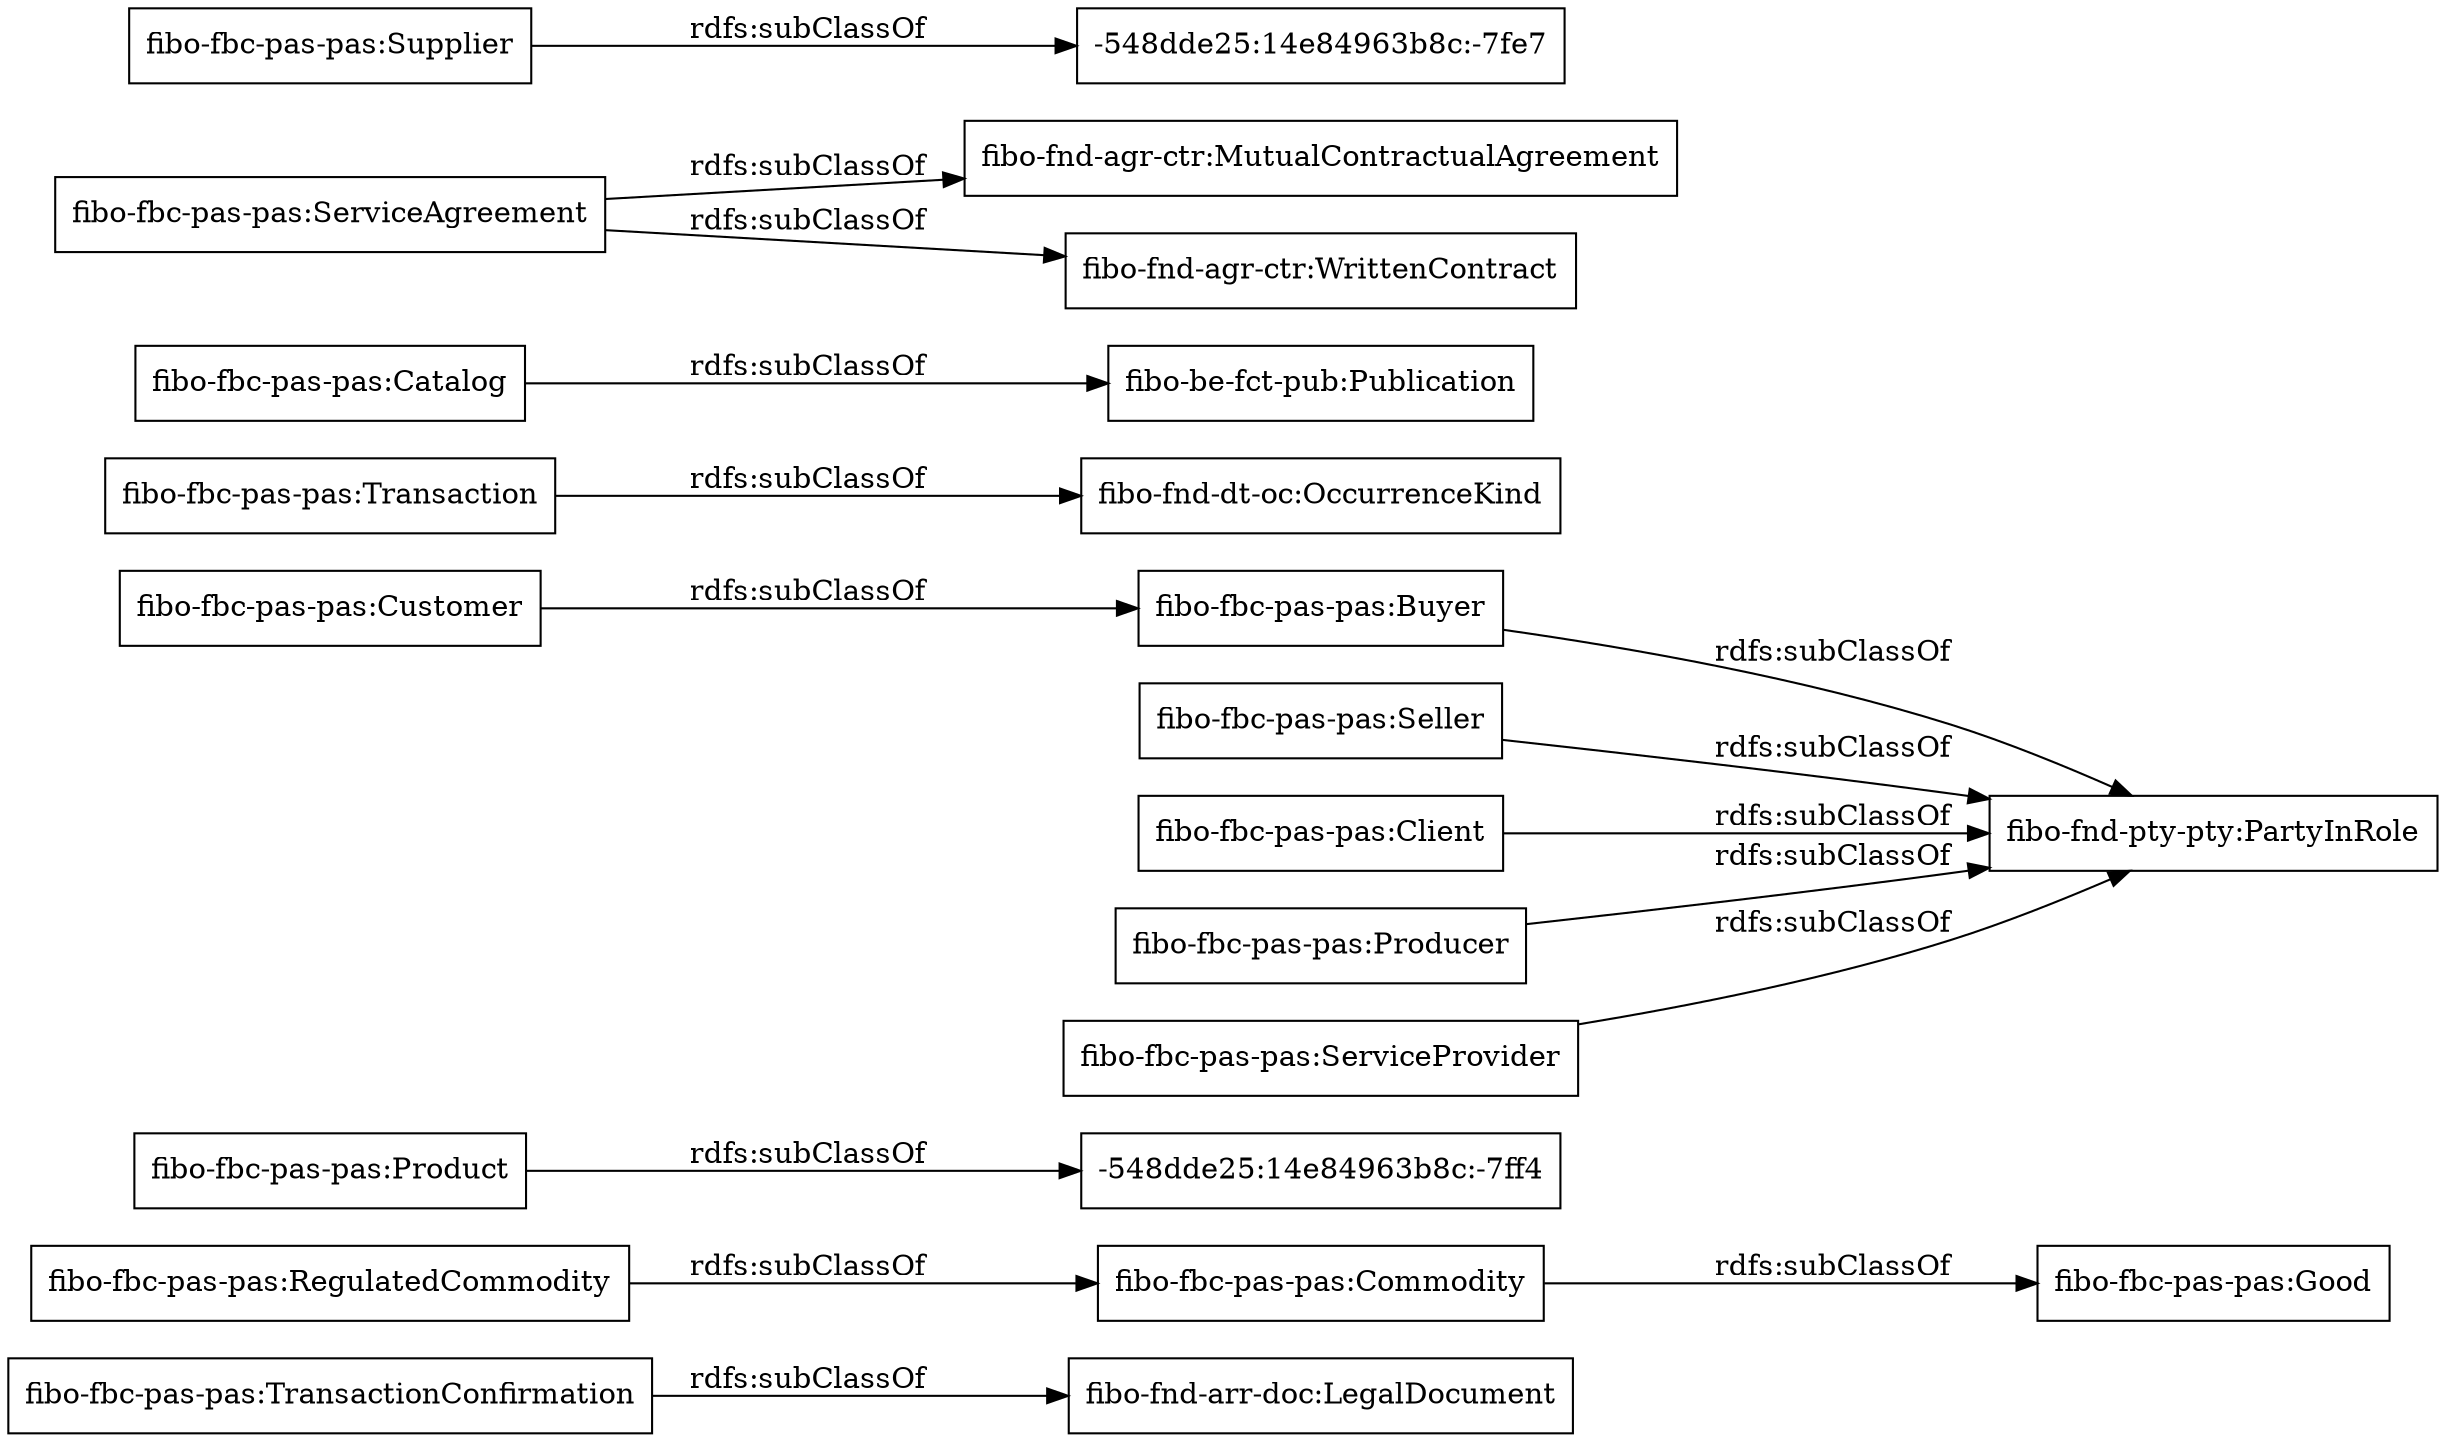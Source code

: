 digraph ar2dtool_diagram { 
rankdir=LR;
size="1000"
node [shape = rectangle, color="black"]; "fibo-fbc-pas-pas:TransactionConfirmation" "fibo-fbc-pas-pas:Good" "fibo-fbc-pas-pas:Product" "fibo-fbc-pas-pas:Customer" "fibo-fbc-pas-pas:Commodity" "fibo-fbc-pas-pas:Seller" "fibo-fbc-pas-pas:Transaction" "fibo-fbc-pas-pas:Client" "-548dde25:14e84963b8c:-7ff4" "fibo-fbc-pas-pas:Catalog" "fibo-fbc-pas-pas:ServiceAgreement" "fibo-fbc-pas-pas:RegulatedCommodity" "fibo-fbc-pas-pas:Producer" "fibo-fbc-pas-pas:Supplier" "fibo-fbc-pas-pas:Buyer" "-548dde25:14e84963b8c:-7fe7" "fibo-fbc-pas-pas:ServiceProvider" ; /*classes style*/
	"fibo-fbc-pas-pas:Supplier" -> "-548dde25:14e84963b8c:-7fe7" [ label = "rdfs:subClassOf" ];
	"fibo-fbc-pas-pas:Seller" -> "fibo-fnd-pty-pty:PartyInRole" [ label = "rdfs:subClassOf" ];
	"fibo-fbc-pas-pas:Transaction" -> "fibo-fnd-dt-oc:OccurrenceKind" [ label = "rdfs:subClassOf" ];
	"fibo-fbc-pas-pas:Customer" -> "fibo-fbc-pas-pas:Buyer" [ label = "rdfs:subClassOf" ];
	"fibo-fbc-pas-pas:TransactionConfirmation" -> "fibo-fnd-arr-doc:LegalDocument" [ label = "rdfs:subClassOf" ];
	"fibo-fbc-pas-pas:Product" -> "-548dde25:14e84963b8c:-7ff4" [ label = "rdfs:subClassOf" ];
	"fibo-fbc-pas-pas:Catalog" -> "fibo-be-fct-pub:Publication" [ label = "rdfs:subClassOf" ];
	"fibo-fbc-pas-pas:Commodity" -> "fibo-fbc-pas-pas:Good" [ label = "rdfs:subClassOf" ];
	"fibo-fbc-pas-pas:Client" -> "fibo-fnd-pty-pty:PartyInRole" [ label = "rdfs:subClassOf" ];
	"fibo-fbc-pas-pas:Producer" -> "fibo-fnd-pty-pty:PartyInRole" [ label = "rdfs:subClassOf" ];
	"fibo-fbc-pas-pas:ServiceAgreement" -> "fibo-fnd-agr-ctr:MutualContractualAgreement" [ label = "rdfs:subClassOf" ];
	"fibo-fbc-pas-pas:ServiceAgreement" -> "fibo-fnd-agr-ctr:WrittenContract" [ label = "rdfs:subClassOf" ];
	"fibo-fbc-pas-pas:RegulatedCommodity" -> "fibo-fbc-pas-pas:Commodity" [ label = "rdfs:subClassOf" ];
	"fibo-fbc-pas-pas:ServiceProvider" -> "fibo-fnd-pty-pty:PartyInRole" [ label = "rdfs:subClassOf" ];
	"fibo-fbc-pas-pas:Buyer" -> "fibo-fnd-pty-pty:PartyInRole" [ label = "rdfs:subClassOf" ];

}
